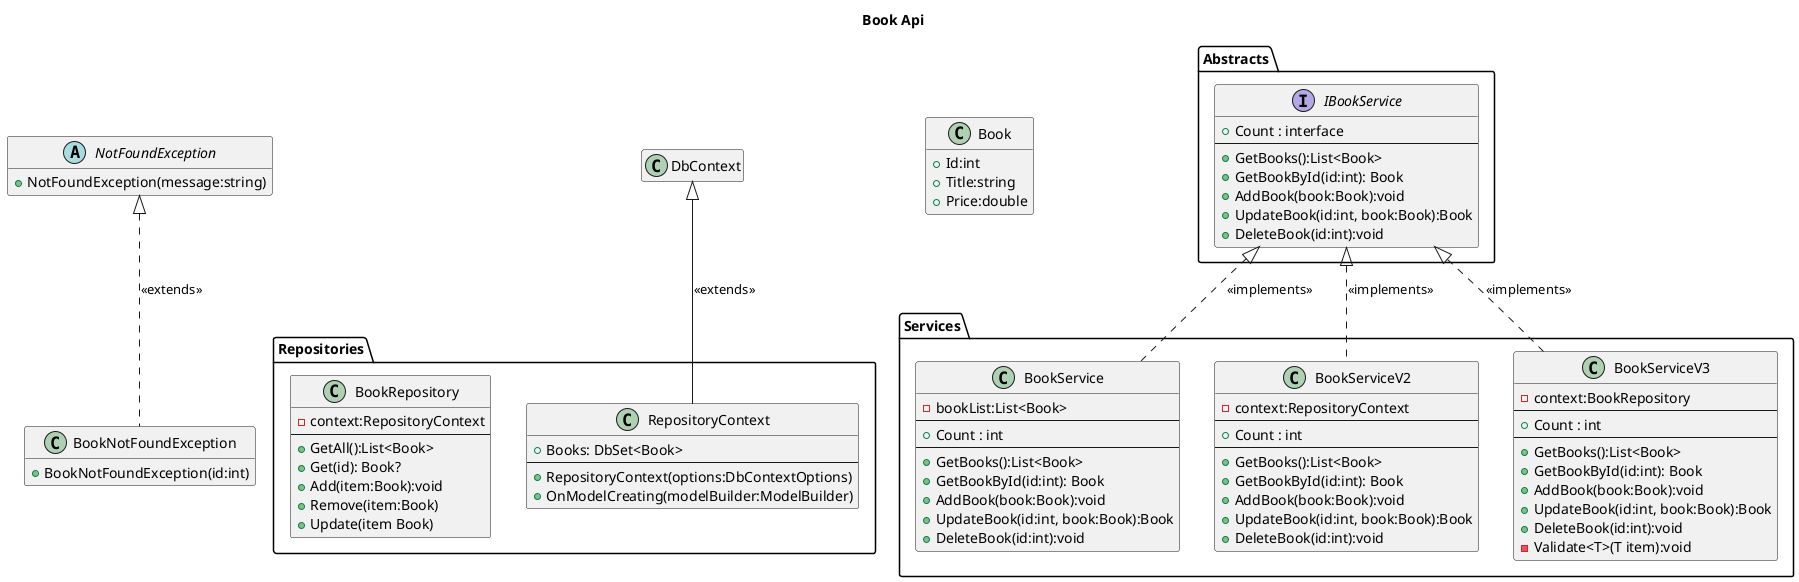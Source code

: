 @startuml --
title Book Api

class Book{
    + Id:int
    + Title:string
    + Price:double
}
class DbContext

package Repositories {

    class RepositoryContext{
        + Books: DbSet<Book>
        --
        + RepositoryContext(options:DbContextOptions)
        + OnModelCreating(modelBuilder:ModelBuilder)
    }
    class BookRepository {
        - context:RepositoryContext
        --
        + GetAll():List<Book>
        + Get(id): Book?
        + Add(item:Book):void
        + Remove(item:Book)
        + Update(item Book)
    }


}

package Abstracts{
    interface IBookService{
        + Count : interface
        --
        + GetBooks():List<Book>
        + GetBookById(id:int): Book
        + AddBook(book:Book):void
        + UpdateBook(id:int, book:Book):Book
        + DeleteBook(id:int):void
    }
}
package Services{
    class BookService{
        - bookList:List<Book>
        --
        + Count : int
        --
        + GetBooks():List<Book>
        + GetBookById(id:int): Book
        + AddBook(book:Book):void
        + UpdateBook(id:int, book:Book):Book
        + DeleteBook(id:int):void
    }
    class BookServiceV2{
        - context:RepositoryContext
        --
        + Count : int
        --
        + GetBooks():List<Book>
        + GetBookById(id:int): Book
        + AddBook(book:Book):void
        + UpdateBook(id:int, book:Book):Book
        + DeleteBook(id:int):void
    }
    class BookServiceV3{
        - context:BookRepository
        --
        + Count : int
        --
        + GetBooks():List<Book>
        + GetBookById(id:int): Book
        + AddBook(book:Book):void
        + UpdateBook(id:int, book:Book):Book
        + DeleteBook(id:int):void
        - Validate<T>(T item):void
    }


}

abstract NotFoundException{
    + NotFoundException(message:string)
}
class BookNotFoundException{
    + BookNotFoundException(id:int)
}

BookService .up.|> IBookService : "<<implements>>"
BookServiceV2 .up.|> IBookService : "<<implements>>"
BookServiceV3 .up.|> IBookService : "<<implements>>"

RepositoryContext -up-|> DbContext : "<<extends>>"

BookNotFoundException .up.|> NotFoundException:"<<extends>>"

hide empty members

@enduml